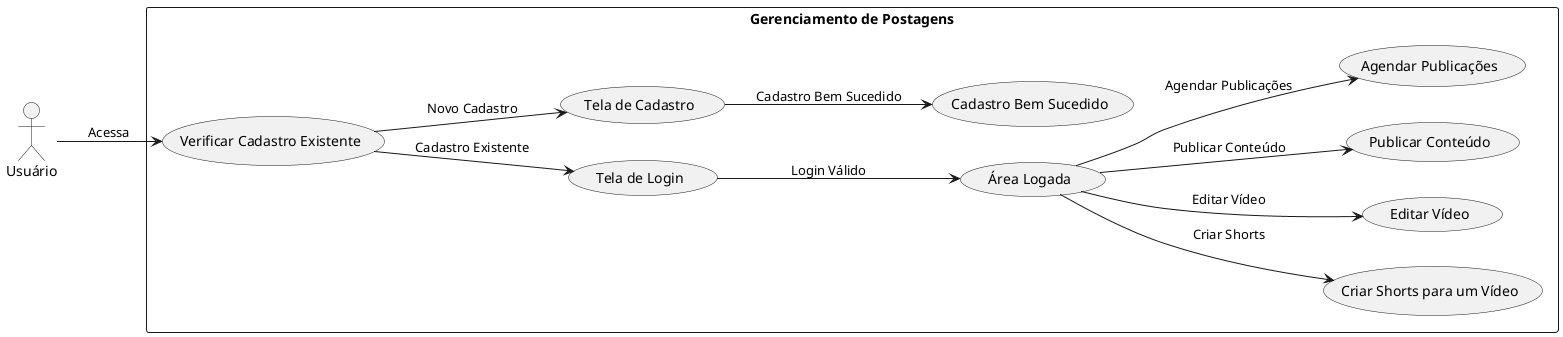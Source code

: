 @startuml userCase

left to right direction

actor Usuário as usuario

rectangle "Gerenciamento de Postagens" {
  usecase "Verificar Cadastro Existente" as verificar_cadastro
  usecase "Tela de Login" as tela_login
  usecase "Tela de Cadastro" as tela_cadastro
  usecase "Cadastro Bem Sucedido" as cadastro_sucesso
  usecase "Área Logada" as area_logada
  usecase "Criar Shorts para um Vídeo" as criar_shorts
  usecase "Editar Vídeo" as editar_video
  usecase "Publicar Conteúdo" as publicar_conteudo
  usecase "Agendar Publicações" as agendar_publicacoes

  usuario --> verificar_cadastro : Acessa

  verificar_cadastro --> tela_login : Cadastro Existente
  verificar_cadastro --> tela_cadastro : Novo Cadastro

  tela_cadastro --> cadastro_sucesso : Cadastro Bem Sucedido

  tela_login --> area_logada : Login Válido

  area_logada --> criar_shorts : Criar Shorts
  area_logada --> editar_video : Editar Vídeo
  area_logada --> publicar_conteudo : Publicar Conteúdo
  area_logada --> agendar_publicacoes : Agendar Publicações
}

@enduml
